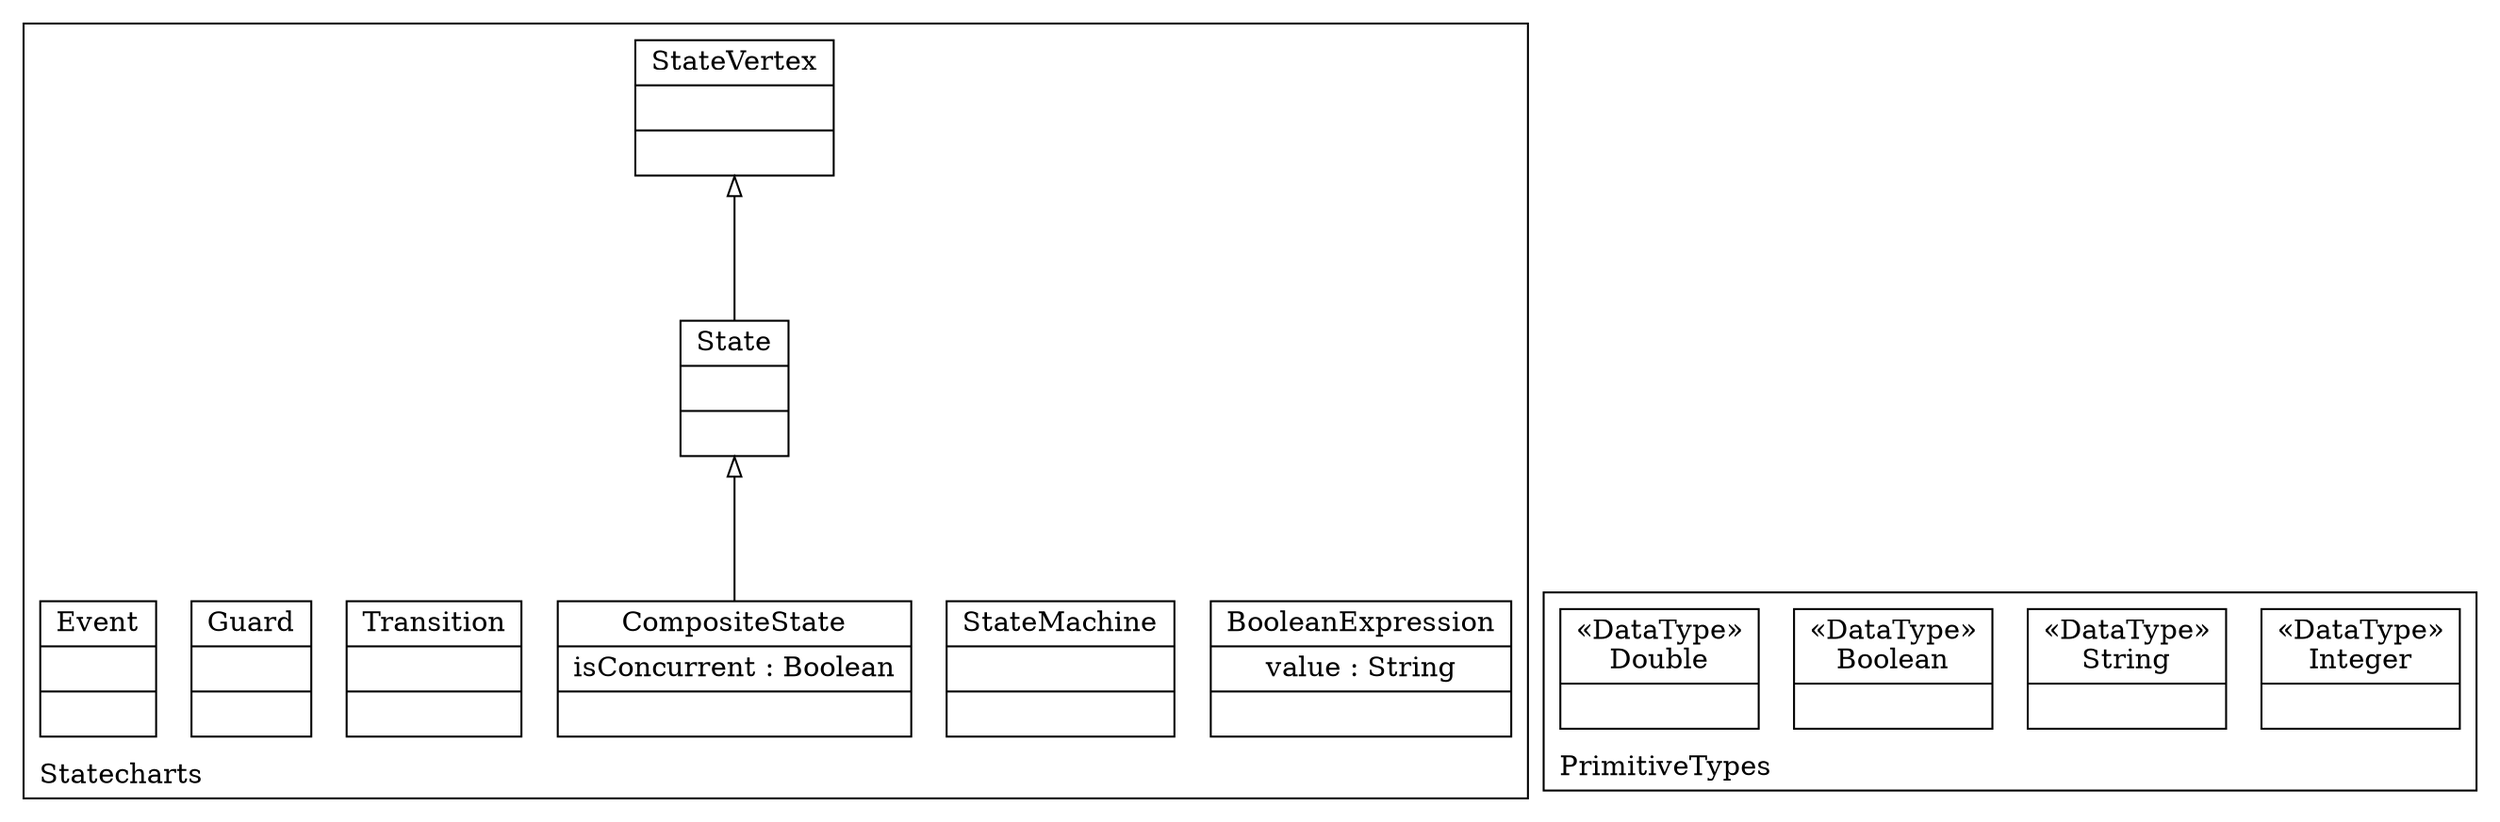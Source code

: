 digraph "KM3 Model in DOT" {
graph[rankdir=BT,labeljust=l,labelloc=t,nodeSep=0.75,compound=true];
 subgraph "cluster_Statecharts"{
labelloc=t
color=black
label=Statecharts
 node[shape=record];
BooleanExpression[label="{BooleanExpression|value : String| }"]
;
 node[shape=record];
StateMachine[label="{StateMachine| | }"]
;
 node[shape=record];
State[label="{State| | }"]
 State->StateVertex[arrowhead=onormal,group=StateVertex,minlen=2,constraint=true,]
;
 node[shape=record];
CompositeState[label="{CompositeState|isConcurrent : Boolean| }"]
 CompositeState->State[arrowhead=onormal,group=State,minlen=2,constraint=true,]
;
 node[shape=record];
Transition[label="{Transition| | }"]
;
 node[shape=record];
StateVertex[label="{StateVertex| | }"]
;
 node[shape=record];
Guard[label="{Guard| | }"]
;
 node[shape=record];
Event[label="{Event| | }"]
;

} subgraph "cluster_PrimitiveTypes"{
labelloc=t
color=black
label=PrimitiveTypes
 node[shape=record];
Integer[label="{&#171;DataType&#187;\nInteger|}"]
;
 node[shape=record];
String[label="{&#171;DataType&#187;\nString|}"]
;
 node[shape=record];
Boolean[label="{&#171;DataType&#187;\nBoolean|}"]
;
 node[shape=record];
Double[label="{&#171;DataType&#187;\nDouble|}"]
;

}
}